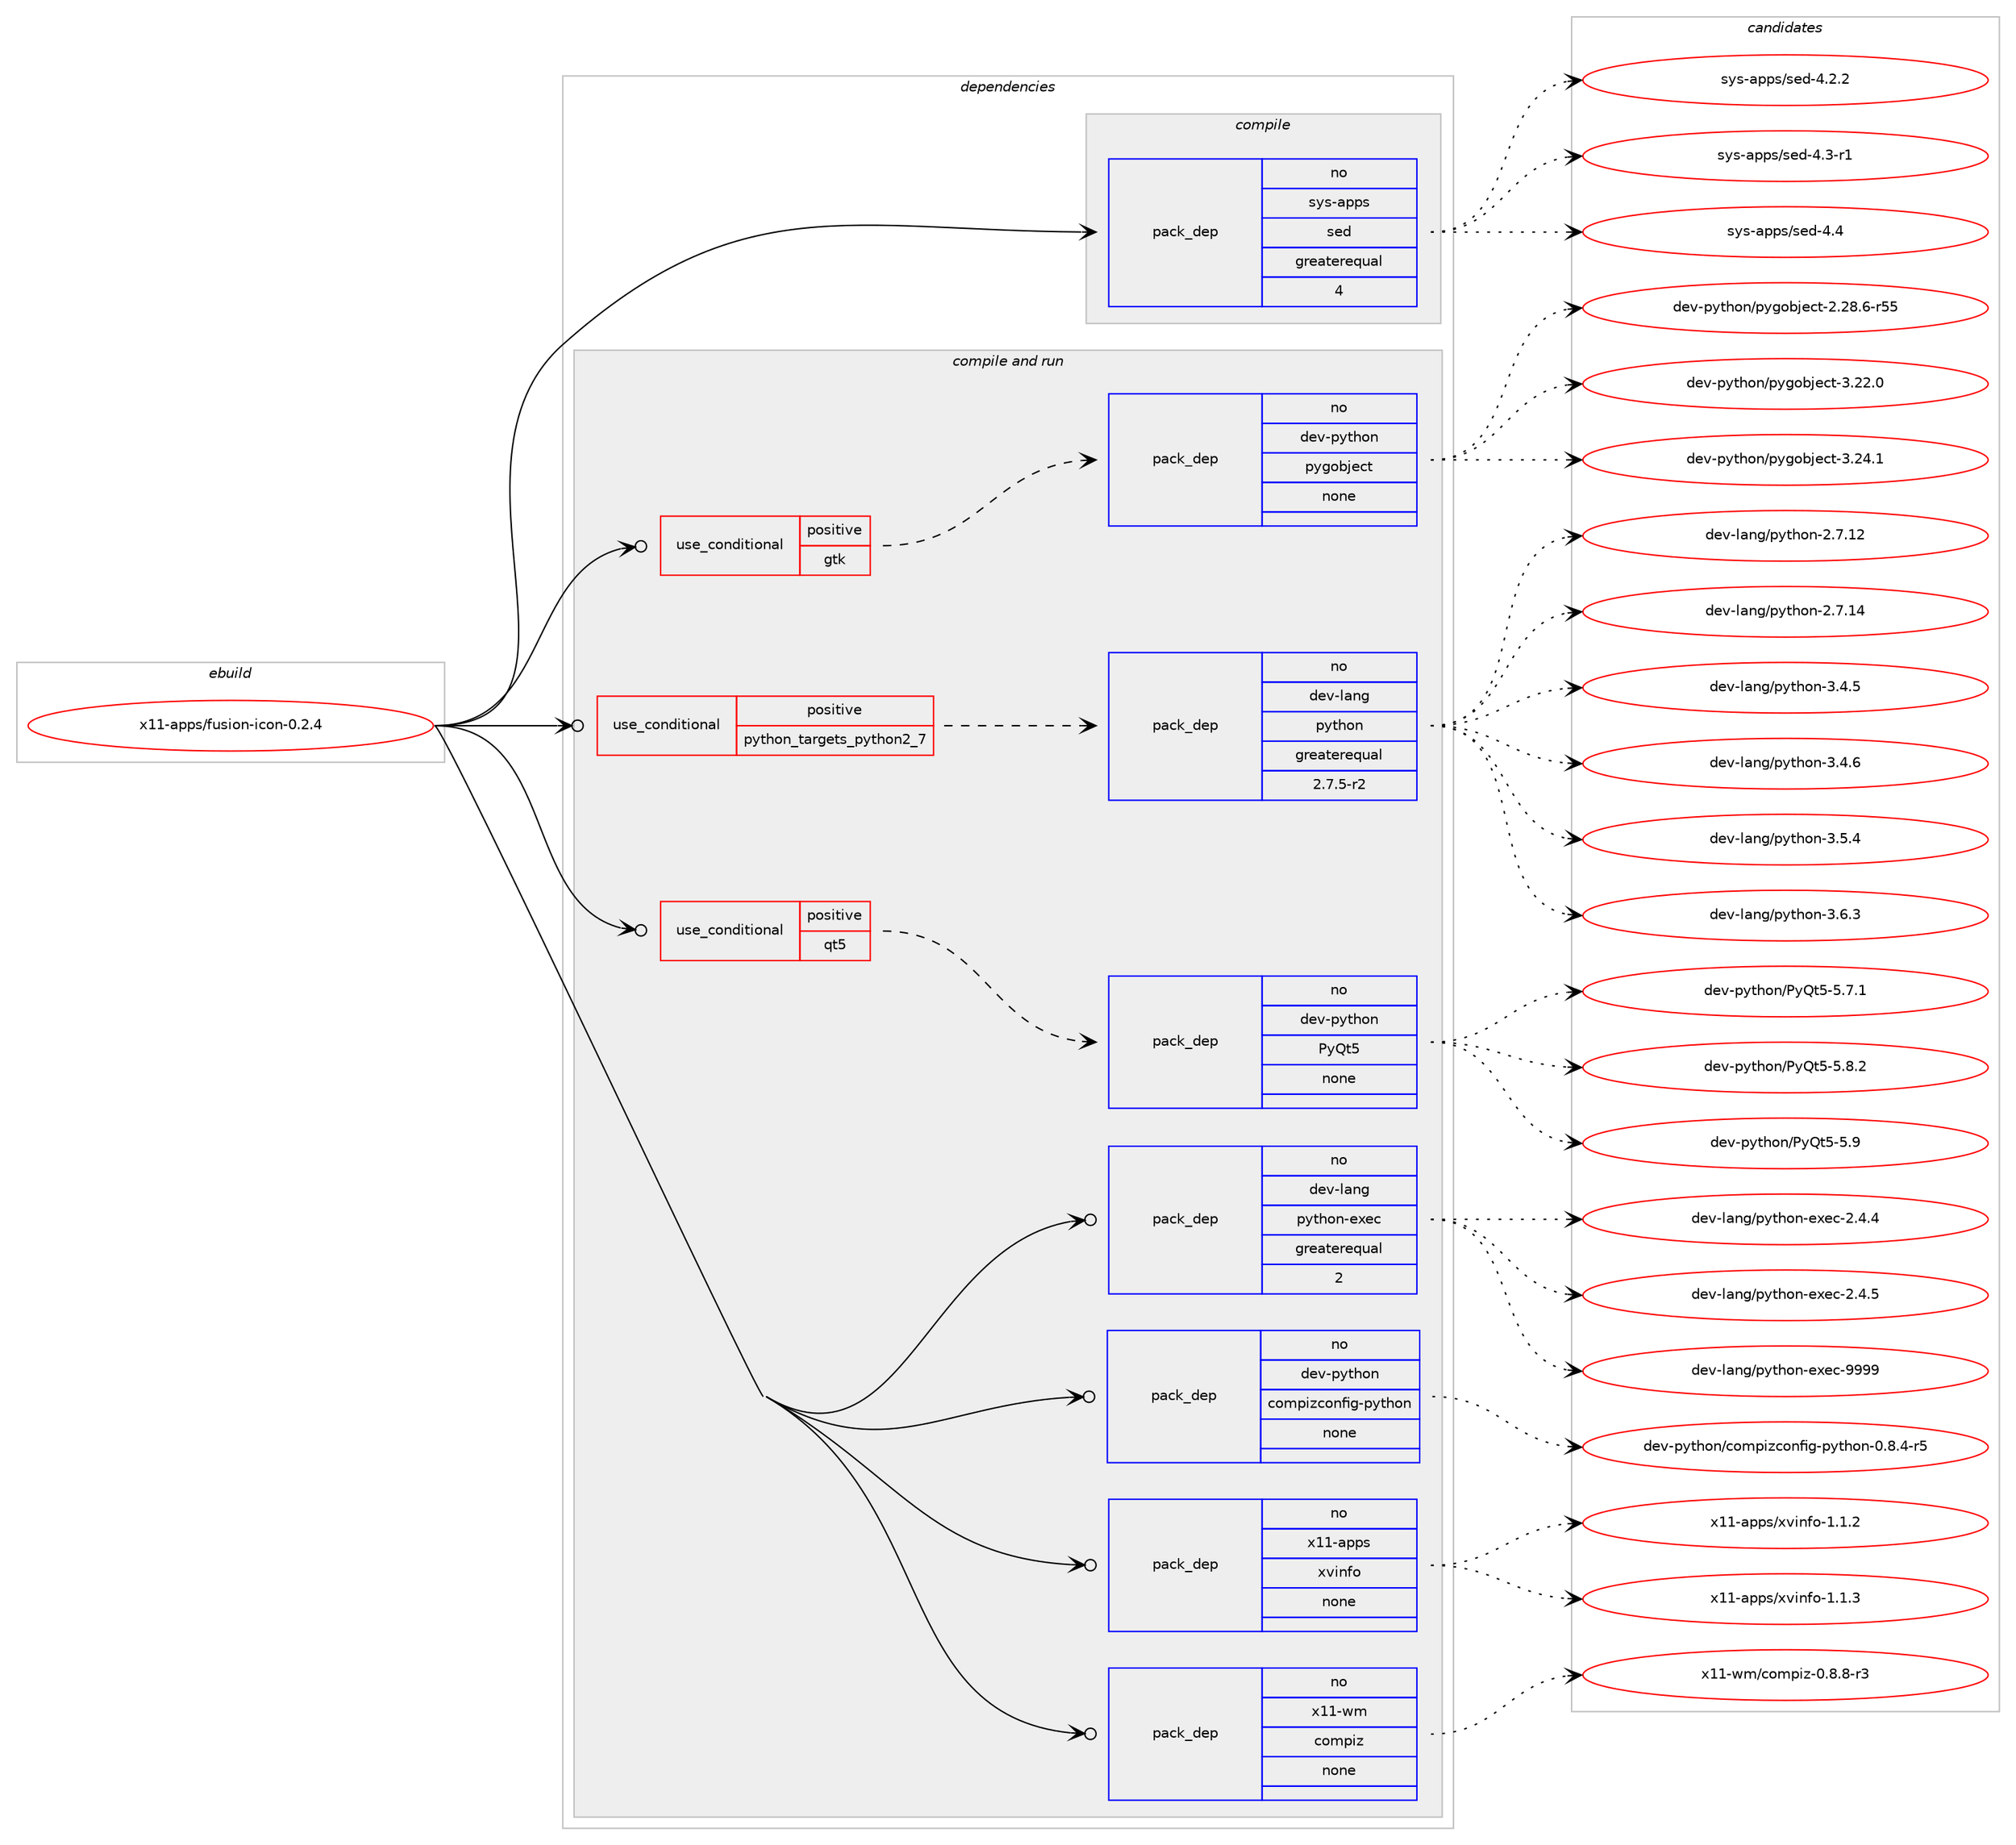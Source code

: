 digraph prolog {

# *************
# Graph options
# *************

newrank=true;
concentrate=true;
compound=true;
graph [rankdir=LR,fontname=Helvetica,fontsize=10,ranksep=1.5];#, ranksep=2.5, nodesep=0.2];
edge  [arrowhead=vee];
node  [fontname=Helvetica,fontsize=10];

# **********
# The ebuild
# **********

subgraph cluster_leftcol {
color=gray;
rank=same;
label=<<i>ebuild</i>>;
id [label="x11-apps/fusion-icon-0.2.4", color=red, width=4, href="../x11-apps/fusion-icon-0.2.4.svg"];
}

# ****************
# The dependencies
# ****************

subgraph cluster_midcol {
color=gray;
label=<<i>dependencies</i>>;
subgraph cluster_compile {
fillcolor="#eeeeee";
style=filled;
label=<<i>compile</i>>;
subgraph pack378313 {
dependency509056 [label=<<TABLE BORDER="0" CELLBORDER="1" CELLSPACING="0" CELLPADDING="4" WIDTH="220"><TR><TD ROWSPAN="6" CELLPADDING="30">pack_dep</TD></TR><TR><TD WIDTH="110">no</TD></TR><TR><TD>sys-apps</TD></TR><TR><TD>sed</TD></TR><TR><TD>greaterequal</TD></TR><TR><TD>4</TD></TR></TABLE>>, shape=none, color=blue];
}
id:e -> dependency509056:w [weight=20,style="solid",arrowhead="vee"];
}
subgraph cluster_compileandrun {
fillcolor="#eeeeee";
style=filled;
label=<<i>compile and run</i>>;
subgraph cond121399 {
dependency509057 [label=<<TABLE BORDER="0" CELLBORDER="1" CELLSPACING="0" CELLPADDING="4"><TR><TD ROWSPAN="3" CELLPADDING="10">use_conditional</TD></TR><TR><TD>positive</TD></TR><TR><TD>gtk</TD></TR></TABLE>>, shape=none, color=red];
subgraph pack378314 {
dependency509058 [label=<<TABLE BORDER="0" CELLBORDER="1" CELLSPACING="0" CELLPADDING="4" WIDTH="220"><TR><TD ROWSPAN="6" CELLPADDING="30">pack_dep</TD></TR><TR><TD WIDTH="110">no</TD></TR><TR><TD>dev-python</TD></TR><TR><TD>pygobject</TD></TR><TR><TD>none</TD></TR><TR><TD></TD></TR></TABLE>>, shape=none, color=blue];
}
dependency509057:e -> dependency509058:w [weight=20,style="dashed",arrowhead="vee"];
}
id:e -> dependency509057:w [weight=20,style="solid",arrowhead="odotvee"];
subgraph cond121400 {
dependency509059 [label=<<TABLE BORDER="0" CELLBORDER="1" CELLSPACING="0" CELLPADDING="4"><TR><TD ROWSPAN="3" CELLPADDING="10">use_conditional</TD></TR><TR><TD>positive</TD></TR><TR><TD>python_targets_python2_7</TD></TR></TABLE>>, shape=none, color=red];
subgraph pack378315 {
dependency509060 [label=<<TABLE BORDER="0" CELLBORDER="1" CELLSPACING="0" CELLPADDING="4" WIDTH="220"><TR><TD ROWSPAN="6" CELLPADDING="30">pack_dep</TD></TR><TR><TD WIDTH="110">no</TD></TR><TR><TD>dev-lang</TD></TR><TR><TD>python</TD></TR><TR><TD>greaterequal</TD></TR><TR><TD>2.7.5-r2</TD></TR></TABLE>>, shape=none, color=blue];
}
dependency509059:e -> dependency509060:w [weight=20,style="dashed",arrowhead="vee"];
}
id:e -> dependency509059:w [weight=20,style="solid",arrowhead="odotvee"];
subgraph cond121401 {
dependency509061 [label=<<TABLE BORDER="0" CELLBORDER="1" CELLSPACING="0" CELLPADDING="4"><TR><TD ROWSPAN="3" CELLPADDING="10">use_conditional</TD></TR><TR><TD>positive</TD></TR><TR><TD>qt5</TD></TR></TABLE>>, shape=none, color=red];
subgraph pack378316 {
dependency509062 [label=<<TABLE BORDER="0" CELLBORDER="1" CELLSPACING="0" CELLPADDING="4" WIDTH="220"><TR><TD ROWSPAN="6" CELLPADDING="30">pack_dep</TD></TR><TR><TD WIDTH="110">no</TD></TR><TR><TD>dev-python</TD></TR><TR><TD>PyQt5</TD></TR><TR><TD>none</TD></TR><TR><TD></TD></TR></TABLE>>, shape=none, color=blue];
}
dependency509061:e -> dependency509062:w [weight=20,style="dashed",arrowhead="vee"];
}
id:e -> dependency509061:w [weight=20,style="solid",arrowhead="odotvee"];
subgraph pack378317 {
dependency509063 [label=<<TABLE BORDER="0" CELLBORDER="1" CELLSPACING="0" CELLPADDING="4" WIDTH="220"><TR><TD ROWSPAN="6" CELLPADDING="30">pack_dep</TD></TR><TR><TD WIDTH="110">no</TD></TR><TR><TD>dev-lang</TD></TR><TR><TD>python-exec</TD></TR><TR><TD>greaterequal</TD></TR><TR><TD>2</TD></TR></TABLE>>, shape=none, color=blue];
}
id:e -> dependency509063:w [weight=20,style="solid",arrowhead="odotvee"];
subgraph pack378318 {
dependency509064 [label=<<TABLE BORDER="0" CELLBORDER="1" CELLSPACING="0" CELLPADDING="4" WIDTH="220"><TR><TD ROWSPAN="6" CELLPADDING="30">pack_dep</TD></TR><TR><TD WIDTH="110">no</TD></TR><TR><TD>dev-python</TD></TR><TR><TD>compizconfig-python</TD></TR><TR><TD>none</TD></TR><TR><TD></TD></TR></TABLE>>, shape=none, color=blue];
}
id:e -> dependency509064:w [weight=20,style="solid",arrowhead="odotvee"];
subgraph pack378319 {
dependency509065 [label=<<TABLE BORDER="0" CELLBORDER="1" CELLSPACING="0" CELLPADDING="4" WIDTH="220"><TR><TD ROWSPAN="6" CELLPADDING="30">pack_dep</TD></TR><TR><TD WIDTH="110">no</TD></TR><TR><TD>x11-apps</TD></TR><TR><TD>xvinfo</TD></TR><TR><TD>none</TD></TR><TR><TD></TD></TR></TABLE>>, shape=none, color=blue];
}
id:e -> dependency509065:w [weight=20,style="solid",arrowhead="odotvee"];
subgraph pack378320 {
dependency509066 [label=<<TABLE BORDER="0" CELLBORDER="1" CELLSPACING="0" CELLPADDING="4" WIDTH="220"><TR><TD ROWSPAN="6" CELLPADDING="30">pack_dep</TD></TR><TR><TD WIDTH="110">no</TD></TR><TR><TD>x11-wm</TD></TR><TR><TD>compiz</TD></TR><TR><TD>none</TD></TR><TR><TD></TD></TR></TABLE>>, shape=none, color=blue];
}
id:e -> dependency509066:w [weight=20,style="solid",arrowhead="odotvee"];
}
subgraph cluster_run {
fillcolor="#eeeeee";
style=filled;
label=<<i>run</i>>;
}
}

# **************
# The candidates
# **************

subgraph cluster_choices {
rank=same;
color=gray;
label=<<i>candidates</i>>;

subgraph choice378313 {
color=black;
nodesep=1;
choice115121115459711211211547115101100455246504650 [label="sys-apps/sed-4.2.2", color=red, width=4,href="../sys-apps/sed-4.2.2.svg"];
choice115121115459711211211547115101100455246514511449 [label="sys-apps/sed-4.3-r1", color=red, width=4,href="../sys-apps/sed-4.3-r1.svg"];
choice11512111545971121121154711510110045524652 [label="sys-apps/sed-4.4", color=red, width=4,href="../sys-apps/sed-4.4.svg"];
dependency509056:e -> choice115121115459711211211547115101100455246504650:w [style=dotted,weight="100"];
dependency509056:e -> choice115121115459711211211547115101100455246514511449:w [style=dotted,weight="100"];
dependency509056:e -> choice11512111545971121121154711510110045524652:w [style=dotted,weight="100"];
}
subgraph choice378314 {
color=black;
nodesep=1;
choice1001011184511212111610411111047112121103111981061019911645504650564654451145353 [label="dev-python/pygobject-2.28.6-r55", color=red, width=4,href="../dev-python/pygobject-2.28.6-r55.svg"];
choice1001011184511212111610411111047112121103111981061019911645514650504648 [label="dev-python/pygobject-3.22.0", color=red, width=4,href="../dev-python/pygobject-3.22.0.svg"];
choice1001011184511212111610411111047112121103111981061019911645514650524649 [label="dev-python/pygobject-3.24.1", color=red, width=4,href="../dev-python/pygobject-3.24.1.svg"];
dependency509058:e -> choice1001011184511212111610411111047112121103111981061019911645504650564654451145353:w [style=dotted,weight="100"];
dependency509058:e -> choice1001011184511212111610411111047112121103111981061019911645514650504648:w [style=dotted,weight="100"];
dependency509058:e -> choice1001011184511212111610411111047112121103111981061019911645514650524649:w [style=dotted,weight="100"];
}
subgraph choice378315 {
color=black;
nodesep=1;
choice10010111845108971101034711212111610411111045504655464950 [label="dev-lang/python-2.7.12", color=red, width=4,href="../dev-lang/python-2.7.12.svg"];
choice10010111845108971101034711212111610411111045504655464952 [label="dev-lang/python-2.7.14", color=red, width=4,href="../dev-lang/python-2.7.14.svg"];
choice100101118451089711010347112121116104111110455146524653 [label="dev-lang/python-3.4.5", color=red, width=4,href="../dev-lang/python-3.4.5.svg"];
choice100101118451089711010347112121116104111110455146524654 [label="dev-lang/python-3.4.6", color=red, width=4,href="../dev-lang/python-3.4.6.svg"];
choice100101118451089711010347112121116104111110455146534652 [label="dev-lang/python-3.5.4", color=red, width=4,href="../dev-lang/python-3.5.4.svg"];
choice100101118451089711010347112121116104111110455146544651 [label="dev-lang/python-3.6.3", color=red, width=4,href="../dev-lang/python-3.6.3.svg"];
dependency509060:e -> choice10010111845108971101034711212111610411111045504655464950:w [style=dotted,weight="100"];
dependency509060:e -> choice10010111845108971101034711212111610411111045504655464952:w [style=dotted,weight="100"];
dependency509060:e -> choice100101118451089711010347112121116104111110455146524653:w [style=dotted,weight="100"];
dependency509060:e -> choice100101118451089711010347112121116104111110455146524654:w [style=dotted,weight="100"];
dependency509060:e -> choice100101118451089711010347112121116104111110455146534652:w [style=dotted,weight="100"];
dependency509060:e -> choice100101118451089711010347112121116104111110455146544651:w [style=dotted,weight="100"];
}
subgraph choice378316 {
color=black;
nodesep=1;
choice1001011184511212111610411111047801218111653455346554649 [label="dev-python/PyQt5-5.7.1", color=red, width=4,href="../dev-python/PyQt5-5.7.1.svg"];
choice1001011184511212111610411111047801218111653455346564650 [label="dev-python/PyQt5-5.8.2", color=red, width=4,href="../dev-python/PyQt5-5.8.2.svg"];
choice100101118451121211161041111104780121811165345534657 [label="dev-python/PyQt5-5.9", color=red, width=4,href="../dev-python/PyQt5-5.9.svg"];
dependency509062:e -> choice1001011184511212111610411111047801218111653455346554649:w [style=dotted,weight="100"];
dependency509062:e -> choice1001011184511212111610411111047801218111653455346564650:w [style=dotted,weight="100"];
dependency509062:e -> choice100101118451121211161041111104780121811165345534657:w [style=dotted,weight="100"];
}
subgraph choice378317 {
color=black;
nodesep=1;
choice1001011184510897110103471121211161041111104510112010199455046524652 [label="dev-lang/python-exec-2.4.4", color=red, width=4,href="../dev-lang/python-exec-2.4.4.svg"];
choice1001011184510897110103471121211161041111104510112010199455046524653 [label="dev-lang/python-exec-2.4.5", color=red, width=4,href="../dev-lang/python-exec-2.4.5.svg"];
choice10010111845108971101034711212111610411111045101120101994557575757 [label="dev-lang/python-exec-9999", color=red, width=4,href="../dev-lang/python-exec-9999.svg"];
dependency509063:e -> choice1001011184510897110103471121211161041111104510112010199455046524652:w [style=dotted,weight="100"];
dependency509063:e -> choice1001011184510897110103471121211161041111104510112010199455046524653:w [style=dotted,weight="100"];
dependency509063:e -> choice10010111845108971101034711212111610411111045101120101994557575757:w [style=dotted,weight="100"];
}
subgraph choice378318 {
color=black;
nodesep=1;
choice10010111845112121116104111110479911110911210512299111110102105103451121211161041111104548465646524511453 [label="dev-python/compizconfig-python-0.8.4-r5", color=red, width=4,href="../dev-python/compizconfig-python-0.8.4-r5.svg"];
dependency509064:e -> choice10010111845112121116104111110479911110911210512299111110102105103451121211161041111104548465646524511453:w [style=dotted,weight="100"];
}
subgraph choice378319 {
color=black;
nodesep=1;
choice1204949459711211211547120118105110102111454946494650 [label="x11-apps/xvinfo-1.1.2", color=red, width=4,href="../x11-apps/xvinfo-1.1.2.svg"];
choice1204949459711211211547120118105110102111454946494651 [label="x11-apps/xvinfo-1.1.3", color=red, width=4,href="../x11-apps/xvinfo-1.1.3.svg"];
dependency509065:e -> choice1204949459711211211547120118105110102111454946494650:w [style=dotted,weight="100"];
dependency509065:e -> choice1204949459711211211547120118105110102111454946494651:w [style=dotted,weight="100"];
}
subgraph choice378320 {
color=black;
nodesep=1;
choice12049494511910947991111091121051224548465646564511451 [label="x11-wm/compiz-0.8.8-r3", color=red, width=4,href="../x11-wm/compiz-0.8.8-r3.svg"];
dependency509066:e -> choice12049494511910947991111091121051224548465646564511451:w [style=dotted,weight="100"];
}
}

}
